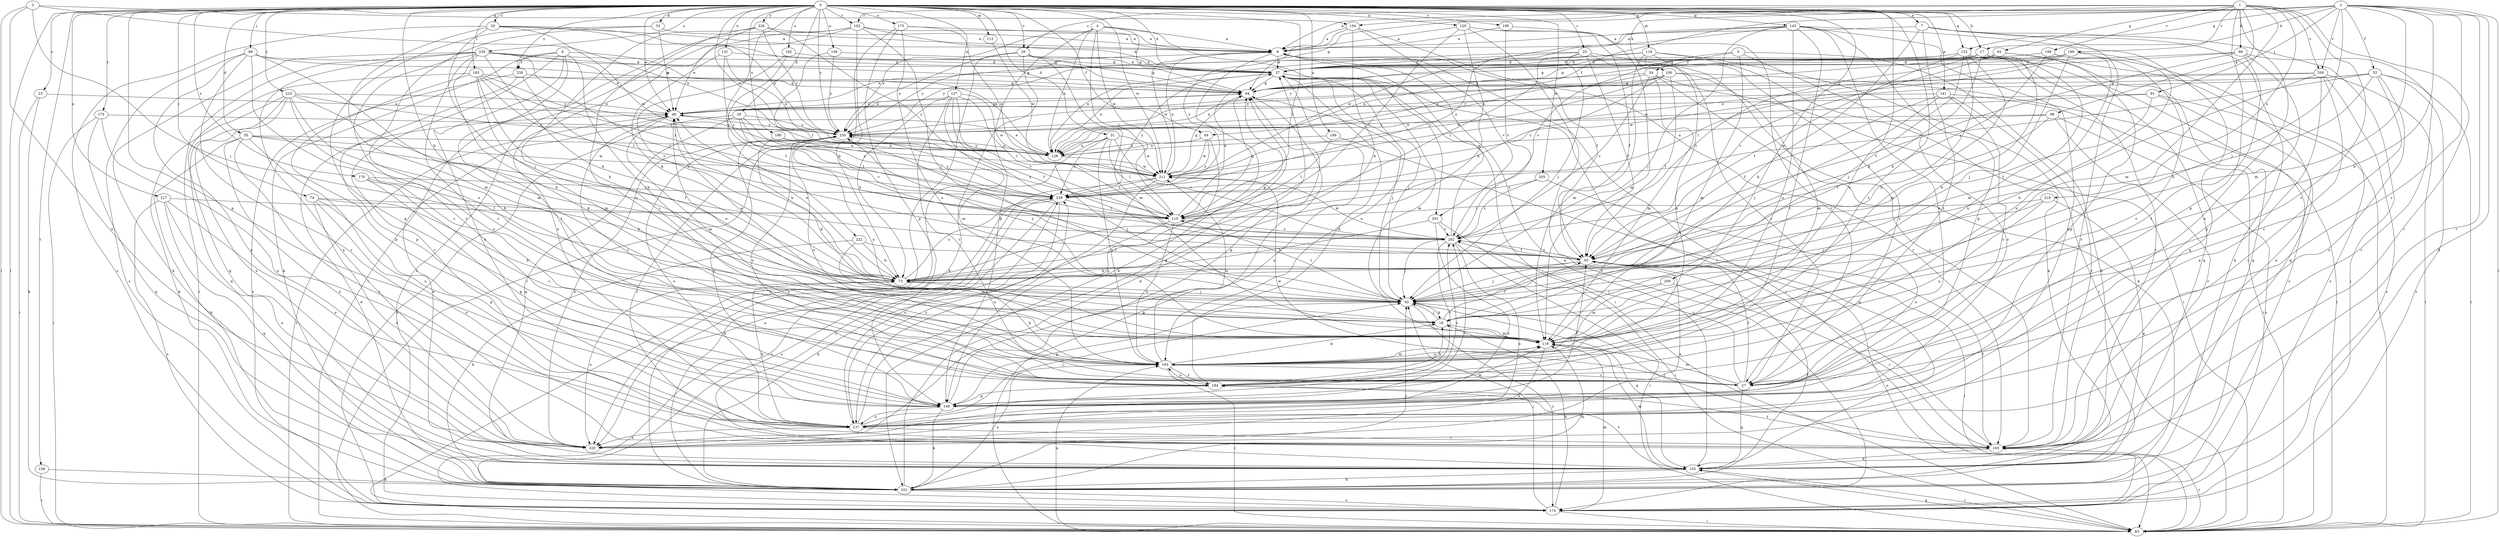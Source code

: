 strict digraph  {
0;
1;
2;
3;
4;
5;
6;
7;
9;
17;
18;
20;
23;
25;
26;
27;
28;
31;
33;
35;
37;
46;
49;
52;
54;
55;
62;
64;
73;
74;
83;
89;
91;
92;
98;
99;
100;
101;
110;
112;
118;
119;
120;
127;
128;
131;
136;
137;
141;
143;
146;
153;
154;
155;
158;
162;
165;
170;
173;
174;
175;
183;
184;
189;
190;
192;
193;
195;
198;
199;
200;
201;
202;
205;
209;
211;
217;
218;
220;
222;
223;
226;
230;
235;
238;
239;
0 -> 7  [label=a];
0 -> 17  [label=b];
0 -> 20  [label=c];
0 -> 23  [label=c];
0 -> 25  [label=c];
0 -> 26  [label=c];
0 -> 28  [label=d];
0 -> 31  [label=d];
0 -> 33  [label=d];
0 -> 35  [label=d];
0 -> 37  [label=d];
0 -> 46  [label=e];
0 -> 49  [label=f];
0 -> 73  [label=h];
0 -> 74  [label=i];
0 -> 83  [label=i];
0 -> 89  [label=j];
0 -> 110  [label=l];
0 -> 112  [label=m];
0 -> 118  [label=m];
0 -> 120  [label=n];
0 -> 127  [label=n];
0 -> 128  [label=n];
0 -> 131  [label=o];
0 -> 136  [label=o];
0 -> 141  [label=p];
0 -> 143  [label=p];
0 -> 146  [label=p];
0 -> 153  [label=q];
0 -> 158  [label=r];
0 -> 162  [label=r];
0 -> 170  [label=s];
0 -> 173  [label=s];
0 -> 175  [label=t];
0 -> 183  [label=t];
0 -> 184  [label=t];
0 -> 189  [label=u];
0 -> 190  [label=u];
0 -> 192  [label=u];
0 -> 193  [label=u];
0 -> 195  [label=v];
0 -> 205  [label=w];
0 -> 209  [label=w];
0 -> 211  [label=w];
0 -> 217  [label=x];
0 -> 222  [label=y];
0 -> 223  [label=y];
0 -> 226  [label=y];
0 -> 230  [label=y];
0 -> 235  [label=z];
0 -> 238  [label=z];
1 -> 26  [label=c];
1 -> 27  [label=c];
1 -> 62  [label=g];
1 -> 98  [label=k];
1 -> 99  [label=k];
1 -> 100  [label=k];
1 -> 119  [label=m];
1 -> 137  [label=o];
1 -> 146  [label=p];
1 -> 162  [label=r];
1 -> 165  [label=r];
1 -> 198  [label=v];
1 -> 199  [label=v];
1 -> 200  [label=v];
1 -> 218  [label=x];
2 -> 9  [label=a];
2 -> 17  [label=b];
2 -> 18  [label=b];
2 -> 27  [label=c];
2 -> 49  [label=f];
2 -> 52  [label=f];
2 -> 64  [label=g];
2 -> 83  [label=i];
2 -> 91  [label=j];
2 -> 92  [label=j];
2 -> 101  [label=k];
2 -> 119  [label=m];
2 -> 153  [label=q];
2 -> 154  [label=q];
2 -> 165  [label=r];
2 -> 200  [label=v];
3 -> 83  [label=i];
3 -> 92  [label=j];
3 -> 128  [label=n];
3 -> 154  [label=q];
3 -> 220  [label=x];
4 -> 9  [label=a];
4 -> 64  [label=g];
4 -> 110  [label=l];
4 -> 128  [label=n];
4 -> 146  [label=p];
4 -> 201  [label=v];
4 -> 211  [label=w];
4 -> 230  [label=y];
5 -> 54  [label=f];
5 -> 101  [label=k];
5 -> 119  [label=m];
5 -> 137  [label=o];
5 -> 201  [label=v];
6 -> 18  [label=b];
6 -> 101  [label=k];
6 -> 128  [label=n];
6 -> 137  [label=o];
6 -> 165  [label=r];
6 -> 184  [label=t];
6 -> 238  [label=z];
7 -> 9  [label=a];
7 -> 18  [label=b];
7 -> 83  [label=i];
7 -> 101  [label=k];
7 -> 165  [label=r];
7 -> 184  [label=t];
9 -> 37  [label=d];
9 -> 83  [label=i];
9 -> 101  [label=k];
9 -> 165  [label=r];
9 -> 211  [label=w];
9 -> 230  [label=y];
17 -> 18  [label=b];
17 -> 37  [label=d];
17 -> 73  [label=h];
17 -> 155  [label=q];
17 -> 193  [label=u];
17 -> 202  [label=v];
17 -> 230  [label=y];
18 -> 46  [label=e];
18 -> 55  [label=f];
18 -> 92  [label=j];
18 -> 119  [label=m];
20 -> 9  [label=a];
20 -> 64  [label=g];
20 -> 92  [label=j];
20 -> 119  [label=m];
20 -> 174  [label=s];
20 -> 211  [label=w];
20 -> 230  [label=y];
23 -> 46  [label=e];
23 -> 83  [label=i];
23 -> 101  [label=k];
25 -> 27  [label=c];
25 -> 37  [label=d];
25 -> 55  [label=f];
25 -> 92  [label=j];
25 -> 110  [label=l];
25 -> 128  [label=n];
25 -> 165  [label=r];
26 -> 37  [label=d];
26 -> 64  [label=g];
26 -> 83  [label=i];
26 -> 101  [label=k];
26 -> 119  [label=m];
26 -> 230  [label=y];
27 -> 55  [label=f];
27 -> 119  [label=m];
27 -> 155  [label=q];
27 -> 202  [label=v];
27 -> 211  [label=w];
28 -> 110  [label=l];
28 -> 155  [label=q];
28 -> 174  [label=s];
28 -> 202  [label=v];
28 -> 230  [label=y];
28 -> 239  [label=z];
31 -> 110  [label=l];
31 -> 128  [label=n];
31 -> 193  [label=u];
31 -> 202  [label=v];
31 -> 211  [label=w];
31 -> 220  [label=x];
31 -> 239  [label=z];
33 -> 9  [label=a];
33 -> 46  [label=e];
33 -> 146  [label=p];
33 -> 193  [label=u];
35 -> 55  [label=f];
35 -> 101  [label=k];
35 -> 128  [label=n];
35 -> 137  [label=o];
35 -> 165  [label=r];
35 -> 211  [label=w];
35 -> 220  [label=x];
37 -> 64  [label=g];
37 -> 83  [label=i];
37 -> 92  [label=j];
37 -> 119  [label=m];
37 -> 128  [label=n];
37 -> 165  [label=r];
37 -> 193  [label=u];
37 -> 220  [label=x];
37 -> 239  [label=z];
46 -> 64  [label=g];
46 -> 73  [label=h];
46 -> 83  [label=i];
46 -> 119  [label=m];
46 -> 184  [label=t];
46 -> 230  [label=y];
49 -> 128  [label=n];
49 -> 146  [label=p];
49 -> 211  [label=w];
49 -> 239  [label=z];
52 -> 27  [label=c];
52 -> 64  [label=g];
52 -> 73  [label=h];
52 -> 83  [label=i];
52 -> 137  [label=o];
52 -> 174  [label=s];
52 -> 211  [label=w];
52 -> 239  [label=z];
54 -> 64  [label=g];
54 -> 83  [label=i];
54 -> 101  [label=k];
54 -> 119  [label=m];
54 -> 128  [label=n];
54 -> 202  [label=v];
55 -> 73  [label=h];
55 -> 83  [label=i];
55 -> 92  [label=j];
55 -> 174  [label=s];
55 -> 202  [label=v];
55 -> 220  [label=x];
62 -> 37  [label=d];
62 -> 64  [label=g];
62 -> 146  [label=p];
62 -> 155  [label=q];
62 -> 202  [label=v];
64 -> 46  [label=e];
64 -> 92  [label=j];
73 -> 46  [label=e];
73 -> 64  [label=g];
73 -> 92  [label=j];
73 -> 220  [label=x];
73 -> 239  [label=z];
74 -> 18  [label=b];
74 -> 110  [label=l];
74 -> 137  [label=o];
74 -> 146  [label=p];
74 -> 220  [label=x];
83 -> 64  [label=g];
83 -> 155  [label=q];
83 -> 165  [label=r];
83 -> 193  [label=u];
89 -> 27  [label=c];
89 -> 37  [label=d];
89 -> 64  [label=g];
89 -> 119  [label=m];
89 -> 165  [label=r];
89 -> 174  [label=s];
89 -> 220  [label=x];
91 -> 46  [label=e];
91 -> 55  [label=f];
91 -> 83  [label=i];
91 -> 128  [label=n];
91 -> 137  [label=o];
92 -> 18  [label=b];
92 -> 46  [label=e];
92 -> 110  [label=l];
92 -> 146  [label=p];
92 -> 155  [label=q];
92 -> 174  [label=s];
92 -> 230  [label=y];
98 -> 55  [label=f];
98 -> 128  [label=n];
98 -> 165  [label=r];
98 -> 174  [label=s];
98 -> 230  [label=y];
99 -> 37  [label=d];
99 -> 55  [label=f];
99 -> 64  [label=g];
99 -> 146  [label=p];
99 -> 165  [label=r];
99 -> 184  [label=t];
100 -> 55  [label=f];
100 -> 64  [label=g];
100 -> 83  [label=i];
100 -> 119  [label=m];
100 -> 211  [label=w];
100 -> 230  [label=y];
100 -> 239  [label=z];
101 -> 37  [label=d];
101 -> 46  [label=e];
101 -> 55  [label=f];
101 -> 92  [label=j];
101 -> 119  [label=m];
101 -> 174  [label=s];
101 -> 193  [label=u];
110 -> 37  [label=d];
110 -> 64  [label=g];
110 -> 101  [label=k];
110 -> 193  [label=u];
110 -> 202  [label=v];
110 -> 230  [label=y];
112 -> 211  [label=w];
118 -> 27  [label=c];
118 -> 37  [label=d];
118 -> 83  [label=i];
118 -> 101  [label=k];
118 -> 119  [label=m];
118 -> 193  [label=u];
118 -> 230  [label=y];
119 -> 193  [label=u];
119 -> 220  [label=x];
119 -> 230  [label=y];
120 -> 9  [label=a];
120 -> 27  [label=c];
120 -> 55  [label=f];
120 -> 73  [label=h];
120 -> 110  [label=l];
120 -> 174  [label=s];
127 -> 27  [label=c];
127 -> 46  [label=e];
127 -> 55  [label=f];
127 -> 73  [label=h];
127 -> 110  [label=l];
127 -> 119  [label=m];
127 -> 202  [label=v];
127 -> 211  [label=w];
128 -> 46  [label=e];
128 -> 92  [label=j];
128 -> 211  [label=w];
128 -> 230  [label=y];
131 -> 37  [label=d];
131 -> 73  [label=h];
131 -> 128  [label=n];
131 -> 239  [label=z];
136 -> 37  [label=d];
136 -> 110  [label=l];
136 -> 230  [label=y];
137 -> 64  [label=g];
137 -> 73  [label=h];
137 -> 92  [label=j];
137 -> 165  [label=r];
137 -> 202  [label=v];
137 -> 220  [label=x];
137 -> 239  [label=z];
141 -> 27  [label=c];
141 -> 46  [label=e];
141 -> 55  [label=f];
141 -> 83  [label=i];
141 -> 92  [label=j];
141 -> 165  [label=r];
143 -> 9  [label=a];
143 -> 27  [label=c];
143 -> 92  [label=j];
143 -> 137  [label=o];
143 -> 146  [label=p];
143 -> 155  [label=q];
143 -> 184  [label=t];
143 -> 193  [label=u];
143 -> 211  [label=w];
143 -> 239  [label=z];
146 -> 55  [label=f];
146 -> 64  [label=g];
146 -> 101  [label=k];
146 -> 119  [label=m];
146 -> 137  [label=o];
146 -> 202  [label=v];
146 -> 230  [label=y];
153 -> 18  [label=b];
153 -> 37  [label=d];
153 -> 46  [label=e];
153 -> 55  [label=f];
153 -> 92  [label=j];
153 -> 119  [label=m];
153 -> 155  [label=q];
153 -> 165  [label=r];
153 -> 174  [label=s];
154 -> 9  [label=a];
154 -> 55  [label=f];
154 -> 73  [label=h];
154 -> 202  [label=v];
154 -> 239  [label=z];
155 -> 9  [label=a];
155 -> 46  [label=e];
155 -> 83  [label=i];
155 -> 101  [label=k];
155 -> 119  [label=m];
155 -> 184  [label=t];
155 -> 239  [label=z];
158 -> 83  [label=i];
158 -> 101  [label=k];
162 -> 9  [label=a];
162 -> 37  [label=d];
162 -> 73  [label=h];
162 -> 83  [label=i];
162 -> 92  [label=j];
162 -> 137  [label=o];
162 -> 174  [label=s];
165 -> 55  [label=f];
165 -> 92  [label=j];
165 -> 155  [label=q];
165 -> 184  [label=t];
170 -> 27  [label=c];
170 -> 73  [label=h];
170 -> 146  [label=p];
170 -> 239  [label=z];
173 -> 9  [label=a];
173 -> 83  [label=i];
173 -> 146  [label=p];
173 -> 193  [label=u];
173 -> 211  [label=w];
174 -> 18  [label=b];
174 -> 83  [label=i];
174 -> 92  [label=j];
174 -> 119  [label=m];
174 -> 239  [label=z];
175 -> 83  [label=i];
175 -> 137  [label=o];
175 -> 155  [label=q];
175 -> 230  [label=y];
183 -> 64  [label=g];
183 -> 73  [label=h];
183 -> 110  [label=l];
183 -> 119  [label=m];
183 -> 146  [label=p];
183 -> 155  [label=q];
183 -> 230  [label=y];
183 -> 239  [label=z];
184 -> 18  [label=b];
184 -> 37  [label=d];
184 -> 146  [label=p];
184 -> 193  [label=u];
184 -> 230  [label=y];
189 -> 110  [label=l];
189 -> 128  [label=n];
189 -> 155  [label=q];
190 -> 18  [label=b];
190 -> 128  [label=n];
190 -> 239  [label=z];
192 -> 37  [label=d];
192 -> 55  [label=f];
192 -> 73  [label=h];
193 -> 18  [label=b];
193 -> 27  [label=c];
193 -> 73  [label=h];
193 -> 83  [label=i];
193 -> 119  [label=m];
193 -> 184  [label=t];
193 -> 211  [label=w];
195 -> 9  [label=a];
195 -> 119  [label=m];
195 -> 202  [label=v];
198 -> 27  [label=c];
198 -> 37  [label=d];
198 -> 73  [label=h];
198 -> 128  [label=n];
198 -> 174  [label=s];
199 -> 37  [label=d];
199 -> 92  [label=j];
199 -> 110  [label=l];
199 -> 119  [label=m];
199 -> 128  [label=n];
199 -> 193  [label=u];
199 -> 211  [label=w];
200 -> 18  [label=b];
200 -> 64  [label=g];
200 -> 83  [label=i];
200 -> 165  [label=r];
200 -> 174  [label=s];
200 -> 220  [label=x];
200 -> 230  [label=y];
201 -> 73  [label=h];
201 -> 83  [label=i];
201 -> 202  [label=v];
201 -> 220  [label=x];
202 -> 9  [label=a];
202 -> 55  [label=f];
202 -> 83  [label=i];
202 -> 92  [label=j];
202 -> 184  [label=t];
202 -> 211  [label=w];
202 -> 220  [label=x];
205 -> 137  [label=o];
205 -> 202  [label=v];
205 -> 239  [label=z];
209 -> 92  [label=j];
209 -> 119  [label=m];
209 -> 165  [label=r];
211 -> 9  [label=a];
211 -> 64  [label=g];
211 -> 101  [label=k];
211 -> 137  [label=o];
211 -> 239  [label=z];
217 -> 110  [label=l];
217 -> 137  [label=o];
217 -> 155  [label=q];
217 -> 174  [label=s];
217 -> 220  [label=x];
218 -> 92  [label=j];
218 -> 110  [label=l];
218 -> 155  [label=q];
218 -> 193  [label=u];
222 -> 55  [label=f];
222 -> 73  [label=h];
222 -> 101  [label=k];
222 -> 119  [label=m];
223 -> 18  [label=b];
223 -> 46  [label=e];
223 -> 73  [label=h];
223 -> 101  [label=k];
223 -> 128  [label=n];
223 -> 155  [label=q];
223 -> 193  [label=u];
223 -> 220  [label=x];
226 -> 9  [label=a];
226 -> 27  [label=c];
226 -> 46  [label=e];
226 -> 193  [label=u];
226 -> 230  [label=y];
226 -> 239  [label=z];
230 -> 128  [label=n];
230 -> 137  [label=o];
230 -> 165  [label=r];
230 -> 193  [label=u];
230 -> 220  [label=x];
235 -> 27  [label=c];
235 -> 37  [label=d];
235 -> 46  [label=e];
235 -> 64  [label=g];
235 -> 73  [label=h];
235 -> 83  [label=i];
235 -> 101  [label=k];
235 -> 184  [label=t];
235 -> 193  [label=u];
235 -> 202  [label=v];
235 -> 220  [label=x];
238 -> 64  [label=g];
238 -> 146  [label=p];
238 -> 174  [label=s];
238 -> 202  [label=v];
239 -> 110  [label=l];
239 -> 137  [label=o];
239 -> 174  [label=s];
239 -> 220  [label=x];
}
